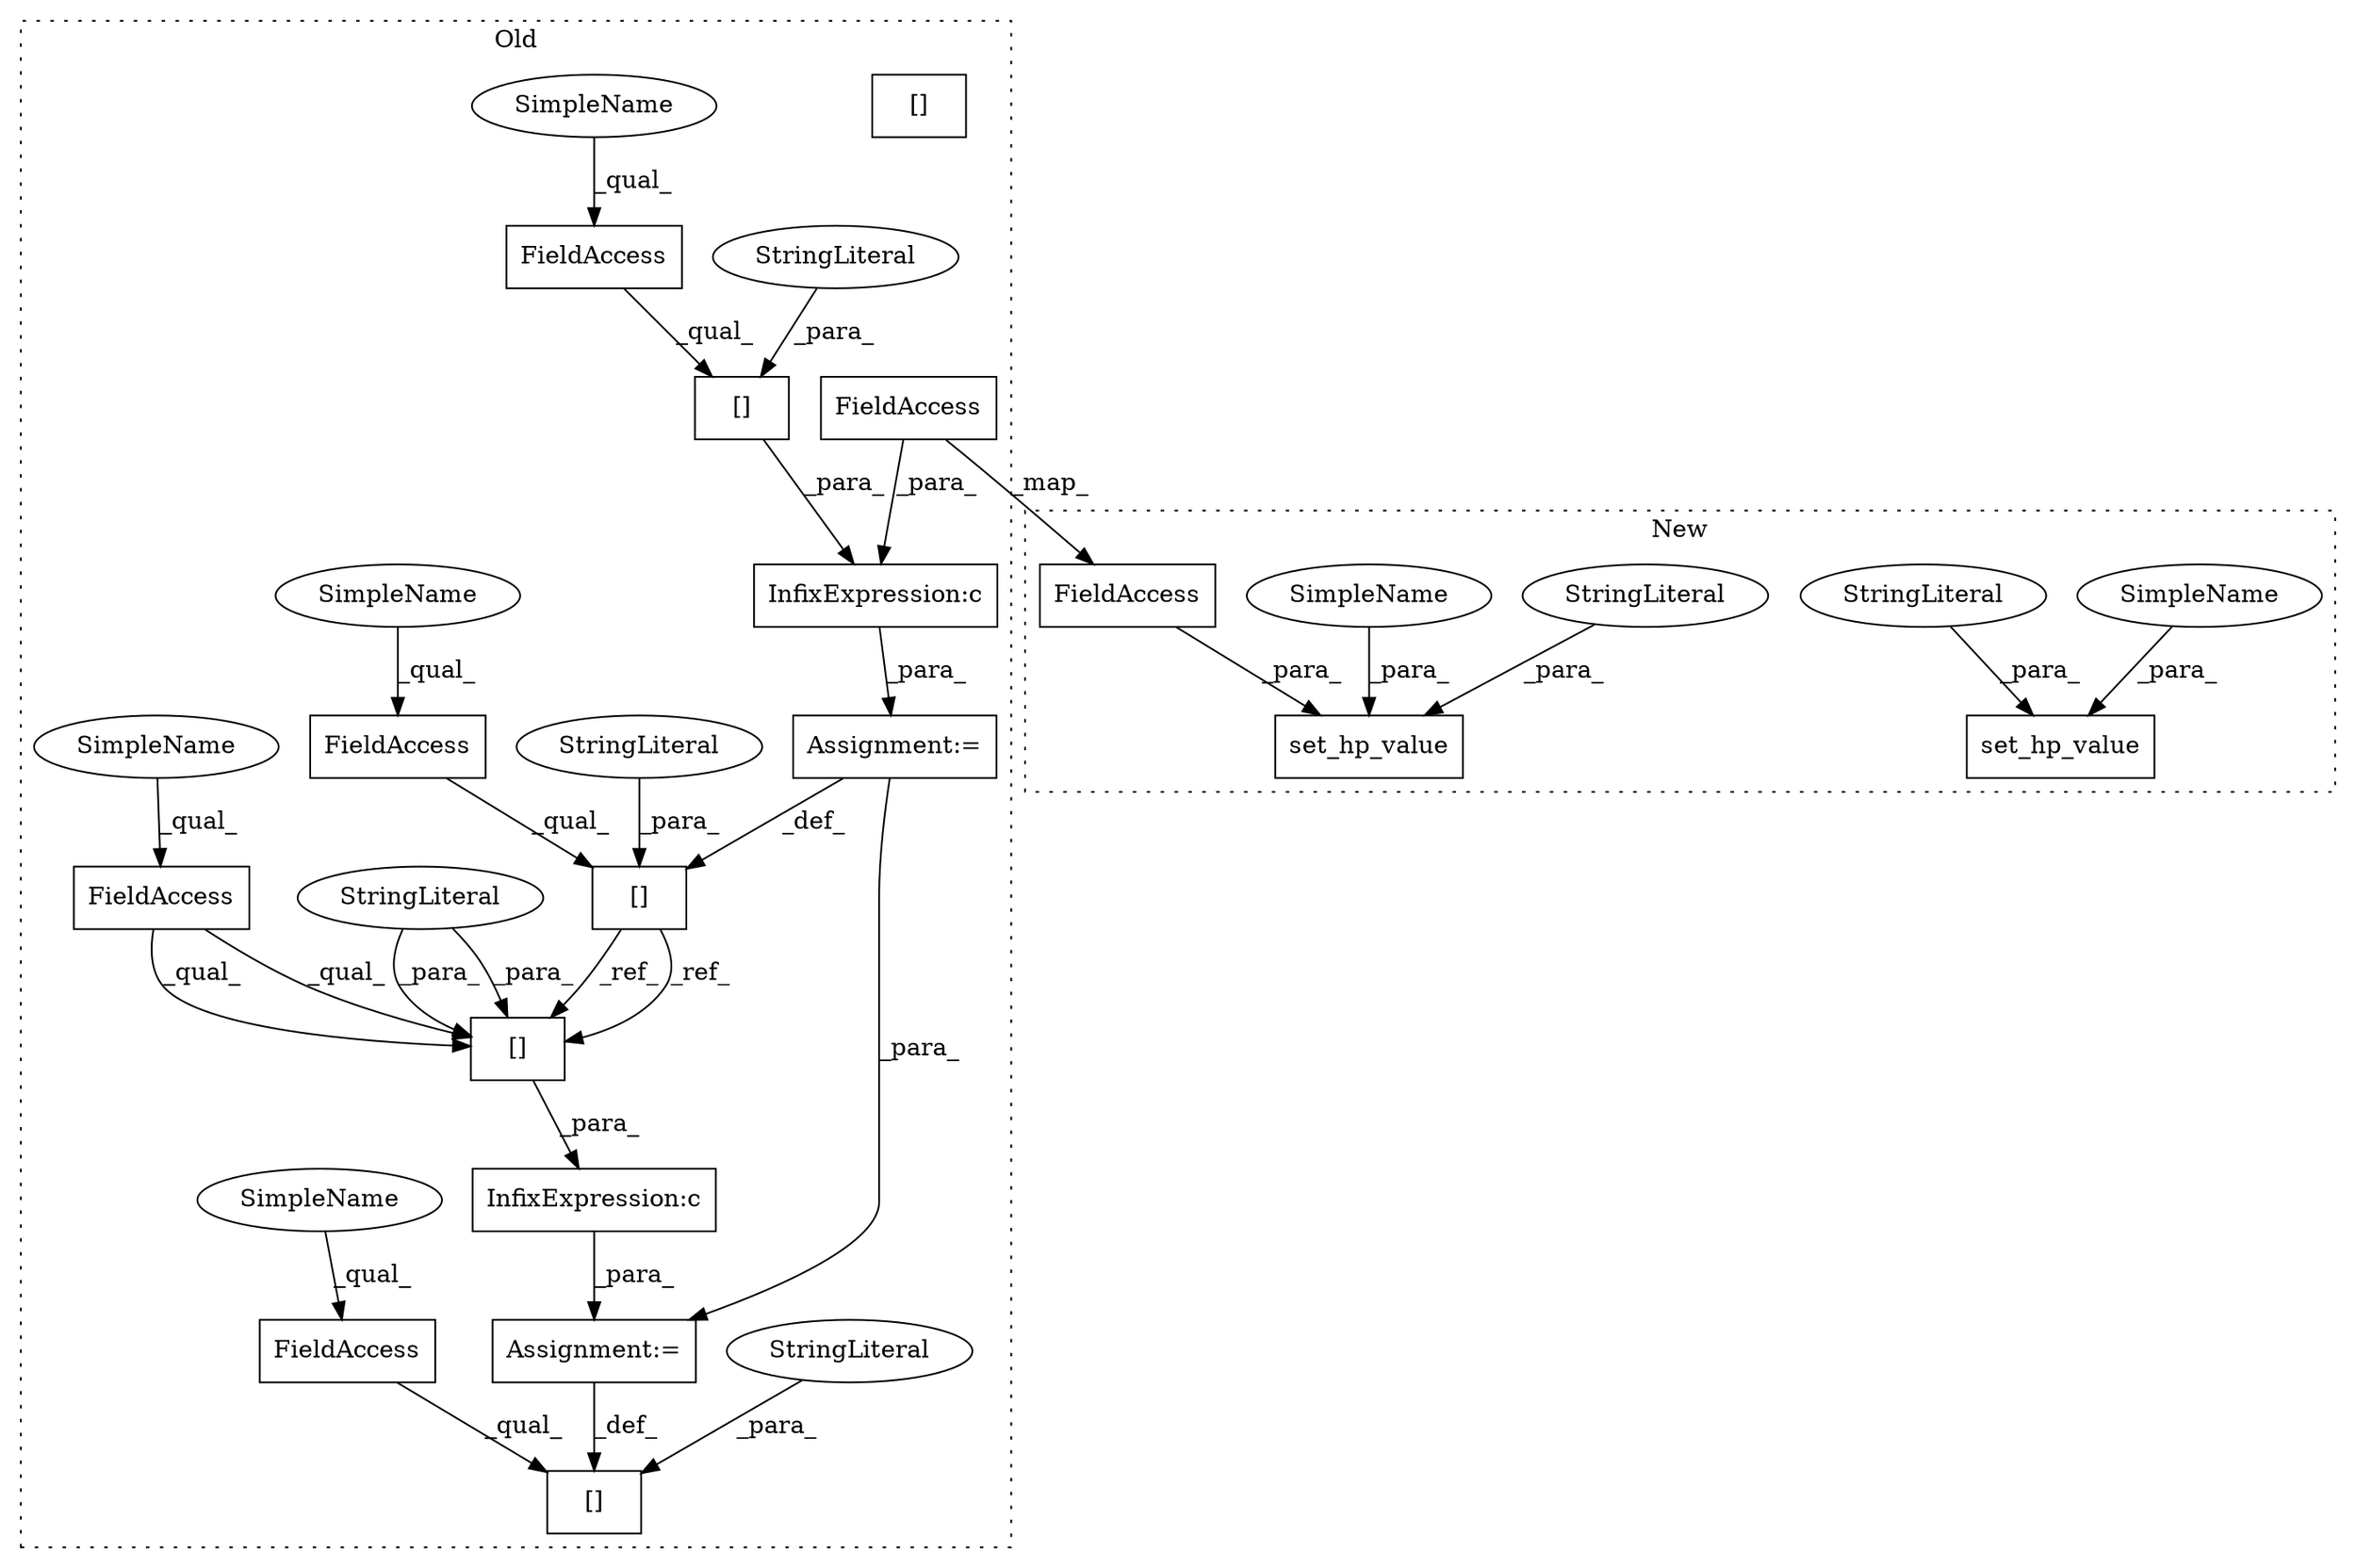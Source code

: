 digraph G {
subgraph cluster0 {
1 [label="[]" a="2" s="7613,7632" l="10,1" shape="box"];
3 [label="InfixExpression:c" a="27" s="7647" l="4" shape="box"];
4 [label="[]" a="2" s="7651,7670" l="10,1" shape="box"];
5 [label="InfixExpression:c" a="27" s="7582" l="4" shape="box"];
6 [label="[]" a="2" s="7548,7567" l="10,1" shape="box"];
7 [label="FieldAccess" a="22" s="7651" l="9" shape="box"];
9 [label="[]" a="2" s="7586,7605" l="10,1" shape="box"];
10 [label="FieldAccess" a="22" s="7613" l="9" shape="box"];
11 [label="FieldAccess" a="22" s="7548" l="9" shape="box"];
12 [label="FieldAccess" a="22" s="7586" l="9" shape="box"];
13 [label="Assignment:=" a="7" s="7633" l="1" shape="box"];
14 [label="StringLiteral" a="45" s="7596" l="9" shape="ellipse"];
16 [label="StringLiteral" a="45" s="7623" l="9" shape="ellipse"];
18 [label="StringLiteral" a="45" s="7558" l="9" shape="ellipse"];
19 [label="StringLiteral" a="45" s="7661" l="9" shape="ellipse"];
20 [label="Assignment:=" a="7" s="7568" l="1" shape="box"];
21 [label="FieldAccess" a="22" s="7570" l="12" shape="box"];
23 [label="[]" a="2" s="7651,7670" l="10,1" shape="box"];
24 [label="SimpleName" a="42" s="7586" l="2" shape="ellipse"];
25 [label="SimpleName" a="42" s="7651" l="2" shape="ellipse"];
26 [label="SimpleName" a="42" s="7613" l="2" shape="ellipse"];
27 [label="SimpleName" a="42" s="7548" l="2" shape="ellipse"];
label = "Old";
style="dotted";
}
subgraph cluster1 {
2 [label="set_hp_value" a="32" s="7508,7546" l="13,1" shape="box"];
8 [label="set_hp_value" a="32" s="7553,7591" l="13,1" shape="box"];
15 [label="StringLiteral" a="45" s="7524" l="9" shape="ellipse"];
17 [label="StringLiteral" a="45" s="7569" l="9" shape="ellipse"];
22 [label="FieldAccess" a="22" s="7534" l="12" shape="box"];
28 [label="SimpleName" a="42" s="7566" l="2" shape="ellipse"];
29 [label="SimpleName" a="42" s="7521" l="2" shape="ellipse"];
label = "New";
style="dotted";
}
3 -> 13 [label="_para_"];
5 -> 20 [label="_para_"];
6 -> 23 [label="_ref_"];
6 -> 23 [label="_ref_"];
7 -> 23 [label="_qual_"];
7 -> 23 [label="_qual_"];
9 -> 5 [label="_para_"];
10 -> 1 [label="_qual_"];
11 -> 6 [label="_qual_"];
12 -> 9 [label="_qual_"];
13 -> 1 [label="_def_"];
14 -> 9 [label="_para_"];
15 -> 2 [label="_para_"];
16 -> 1 [label="_para_"];
17 -> 8 [label="_para_"];
18 -> 6 [label="_para_"];
19 -> 23 [label="_para_"];
19 -> 23 [label="_para_"];
20 -> 13 [label="_para_"];
20 -> 6 [label="_def_"];
21 -> 5 [label="_para_"];
21 -> 22 [label="_map_"];
22 -> 2 [label="_para_"];
23 -> 3 [label="_para_"];
24 -> 12 [label="_qual_"];
25 -> 7 [label="_qual_"];
26 -> 10 [label="_qual_"];
27 -> 11 [label="_qual_"];
28 -> 8 [label="_para_"];
29 -> 2 [label="_para_"];
}